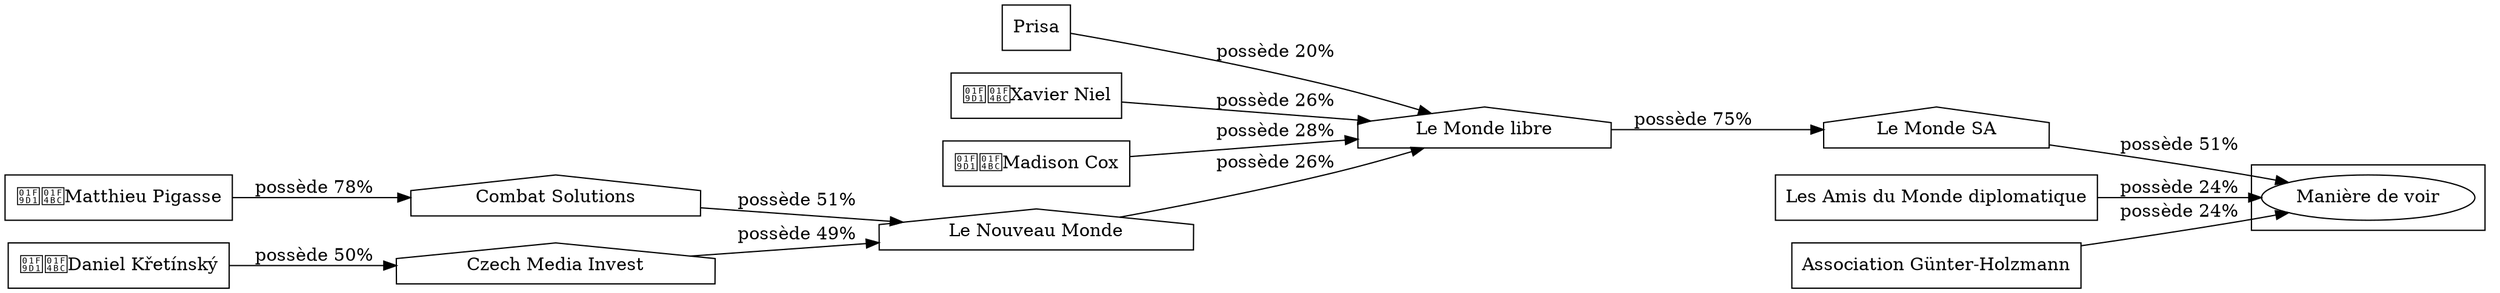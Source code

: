 digraph {
  rankdir=LR;
  subgraph roots {
    
      "prisa-9"[label="Prisa" shape=box]
    
      "xavier-niel-10"[label="🧑‍💼Xavier Niel" shape=box]
    
      "matthieu-pigasse-11"[label="🧑‍💼Matthieu Pigasse" shape=box]
    
      "daniel-kretinsky-92"[label="🧑‍💼Daniel Křetínský" shape=box]
    
      "madison-cox-323"[label="🧑‍💼Madison Cox" shape=box]
    
      "les-amis-du-monde-diplomatique-33"[label="Les Amis du Monde diplomatique" shape=box]
    
      "association-guenter-holzmann-34"[label="Association Günter-Holzmann" shape=box]
    
  }

  
    "le-monde-sa-15"[label="Le Monde SA" shape=house]
  
    "le-monde-libre-14"[label="Le Monde libre" shape=house]
  
    "le-nouveau-monde-13"[label="Le Nouveau Monde" shape=house]
  
    "combat-solutions-12"[label="Combat Solutions" shape=house]
  
    "czech-media-invest-93"[label="Czech Media Invest" shape=house]
  

  subgraph clusterLeaves {
    
      "maniere-de-voir-25"[label="Manière de voir"]
    
  }

  
    "le-monde-sa-15" -> "maniere-de-voir-25" [
      label="possède 51%"
    ]
  
    "le-monde-libre-14" -> "le-monde-sa-15" [
      label="possède 75%"
    ]
  
    "prisa-9" -> "le-monde-libre-14" [
      label="possède 20%"
    ]
  
    "xavier-niel-10" -> "le-monde-libre-14" [
      label="possède 26%"
    ]
  
    "le-nouveau-monde-13" -> "le-monde-libre-14" [
      label="possède 26%"
    ]
  
    "combat-solutions-12" -> "le-nouveau-monde-13" [
      label="possède 51%"
    ]
  
    "matthieu-pigasse-11" -> "combat-solutions-12" [
      label="possède 78%"
    ]
  
    "czech-media-invest-93" -> "le-nouveau-monde-13" [
      label="possède 49%"
    ]
  
    "daniel-kretinsky-92" -> "czech-media-invest-93" [
      label="possède 50%"
    ]
  
    "madison-cox-323" -> "le-monde-libre-14" [
      label="possède 28%"
    ]
  
    "les-amis-du-monde-diplomatique-33" -> "maniere-de-voir-25" [
      label="possède 24%"
    ]
  
    "association-guenter-holzmann-34" -> "maniere-de-voir-25" [
      label="possède 24%"
    ]
  
}
